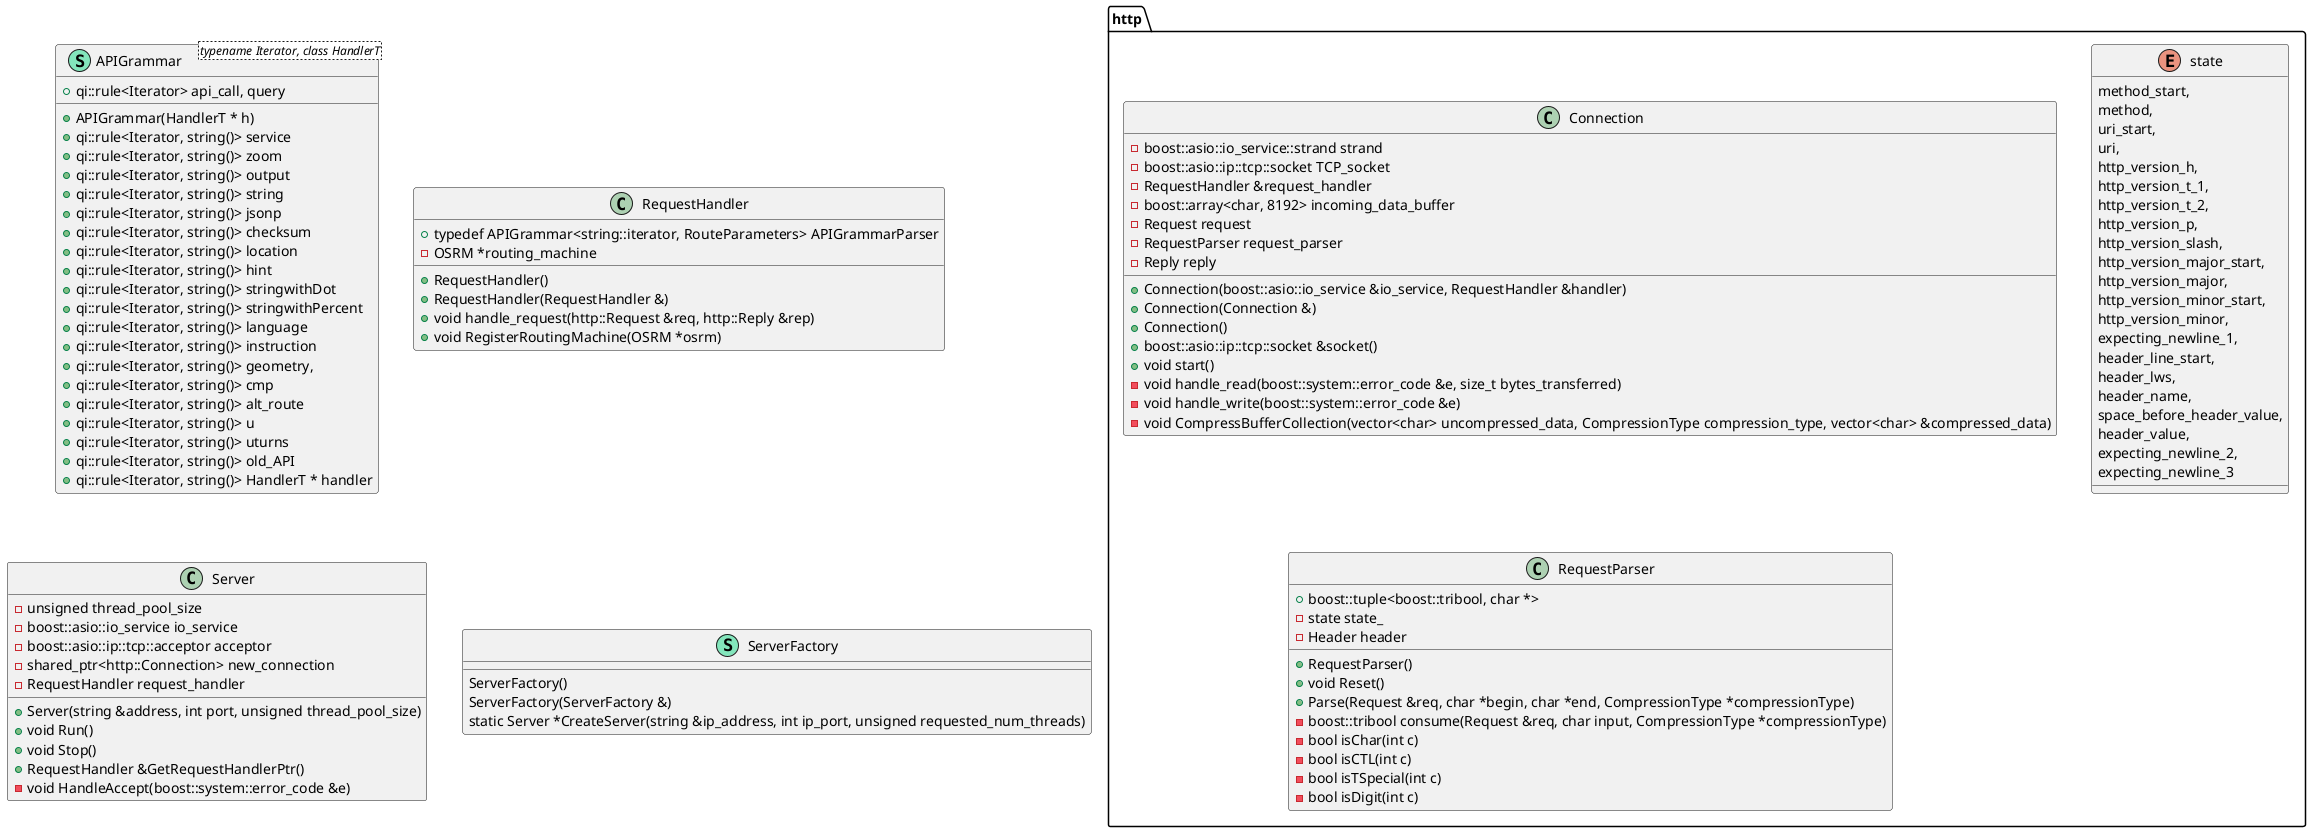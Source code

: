 @startuml


    ' APIGrammar.h

    ' extends qi::grammar<Iterator>
    class APIGrammar<typename Iterator, class HandlerT> <<(S,#83e6bc)>> {
        +APIGrammar(HandlerT * h)
        +qi::rule<Iterator> api_call, query
        +qi::rule<Iterator, string()> service
        +qi::rule<Iterator, string()> zoom
        +qi::rule<Iterator, string()> output
        +qi::rule<Iterator, string()> string
        +qi::rule<Iterator, string()> jsonp
        +qi::rule<Iterator, string()> checksum
        +qi::rule<Iterator, string()> location
        +qi::rule<Iterator, string()> hint
        +qi::rule<Iterator, string()> stringwithDot
        +qi::rule<Iterator, string()> stringwithPercent
        +qi::rule<Iterator, string()> language
        +qi::rule<Iterator, string()> instruction
        +qi::rule<Iterator, string()> geometry,
        +qi::rule<Iterator, string()> cmp
        +qi::rule<Iterator, string()> alt_route
        +qi::rule<Iterator, string()> u
        +qi::rule<Iterator, string()> uturns
        +qi::rule<Iterator, string()> old_API
        +qi::rule<Iterator, string()> HandlerT * handler
    }

    ' Connection.cpp .h

    ' : public enable_shared_from_this<Connection>
    class http.Connection {
        +Connection(boost::asio::io_service &io_service, RequestHandler &handler)
        +Connection(Connection &)
        +Connection()
        +boost::asio::ip::tcp::socket &socket()
        +void start()
        -void handle_read(boost::system::error_code &e, size_t bytes_transferred)
        -void handle_write(boost::system::error_code &e)
        -void CompressBufferCollection(vector<char> uncompressed_data, CompressionType compression_type, vector<char> &compressed_data)
        -boost::asio::io_service::strand strand
        -boost::asio::ip::tcp::socket TCP_socket
        -RequestHandler &request_handler
        -boost::array<char, 8192> incoming_data_buffer
        -Request request
        -RequestParser request_parser
        -Reply reply
    }    

    ' RequestHandler.cpp .h

    class RequestHandler {
        +typedef APIGrammar<string::iterator, RouteParameters> APIGrammarParser
        +RequestHandler()
        +RequestHandler(RequestHandler &)
        +void handle_request(http::Request &req, http::Reply &rep)
        +void RegisterRoutingMachine(OSRM *osrm)
        -OSRM *routing_machine
    }

    ' RequestParser

    enum http.state { 
        method_start,
        method,
        uri_start,
        uri,
        http_version_h,
        http_version_t_1,
        http_version_t_2,
        http_version_p,
        http_version_slash,
        http_version_major_start,
        http_version_major,
        http_version_minor_start,
        http_version_minor,
        expecting_newline_1,
        header_line_start,
        header_lws,
        header_name,
        space_before_header_value,
        header_value,
        expecting_newline_2,
        expecting_newline_3 
    }

    class http.RequestParser {
        +RequestParser()
        +void Reset()
        +boost::tuple<boost::tribool, char *>
        +Parse(Request &req, char *begin, char *end, CompressionType *compressionType)
        -boost::tribool consume(Request &req, char input, CompressionType *compressionType)
        -bool isChar(int c)
        -bool isCTL(int c)
        -bool isTSpecial(int c)
        -bool isDigit(int c)
        -state state_
        -Header header
    }

    ' Server

    class Server {
        +Server(string &address, int port, unsigned thread_pool_size)
        +void Run()
        +void Stop()
        +RequestHandler &GetRequestHandlerPtr()
        -void HandleAccept(boost::system::error_code &e)
        -unsigned thread_pool_size
        -boost::asio::io_service io_service
        -boost::asio::ip::tcp::acceptor acceptor
        -shared_ptr<http::Connection> new_connection
        -RequestHandler request_handler
    }

    ' ServerFactory

    class ServerFactory <<(S,#83e6bc)>> {
        ServerFactory()
        ServerFactory(ServerFactory &)
        static Server *CreateServer(string &ip_address, int ip_port, unsigned requested_num_threads)
    }
@enduml